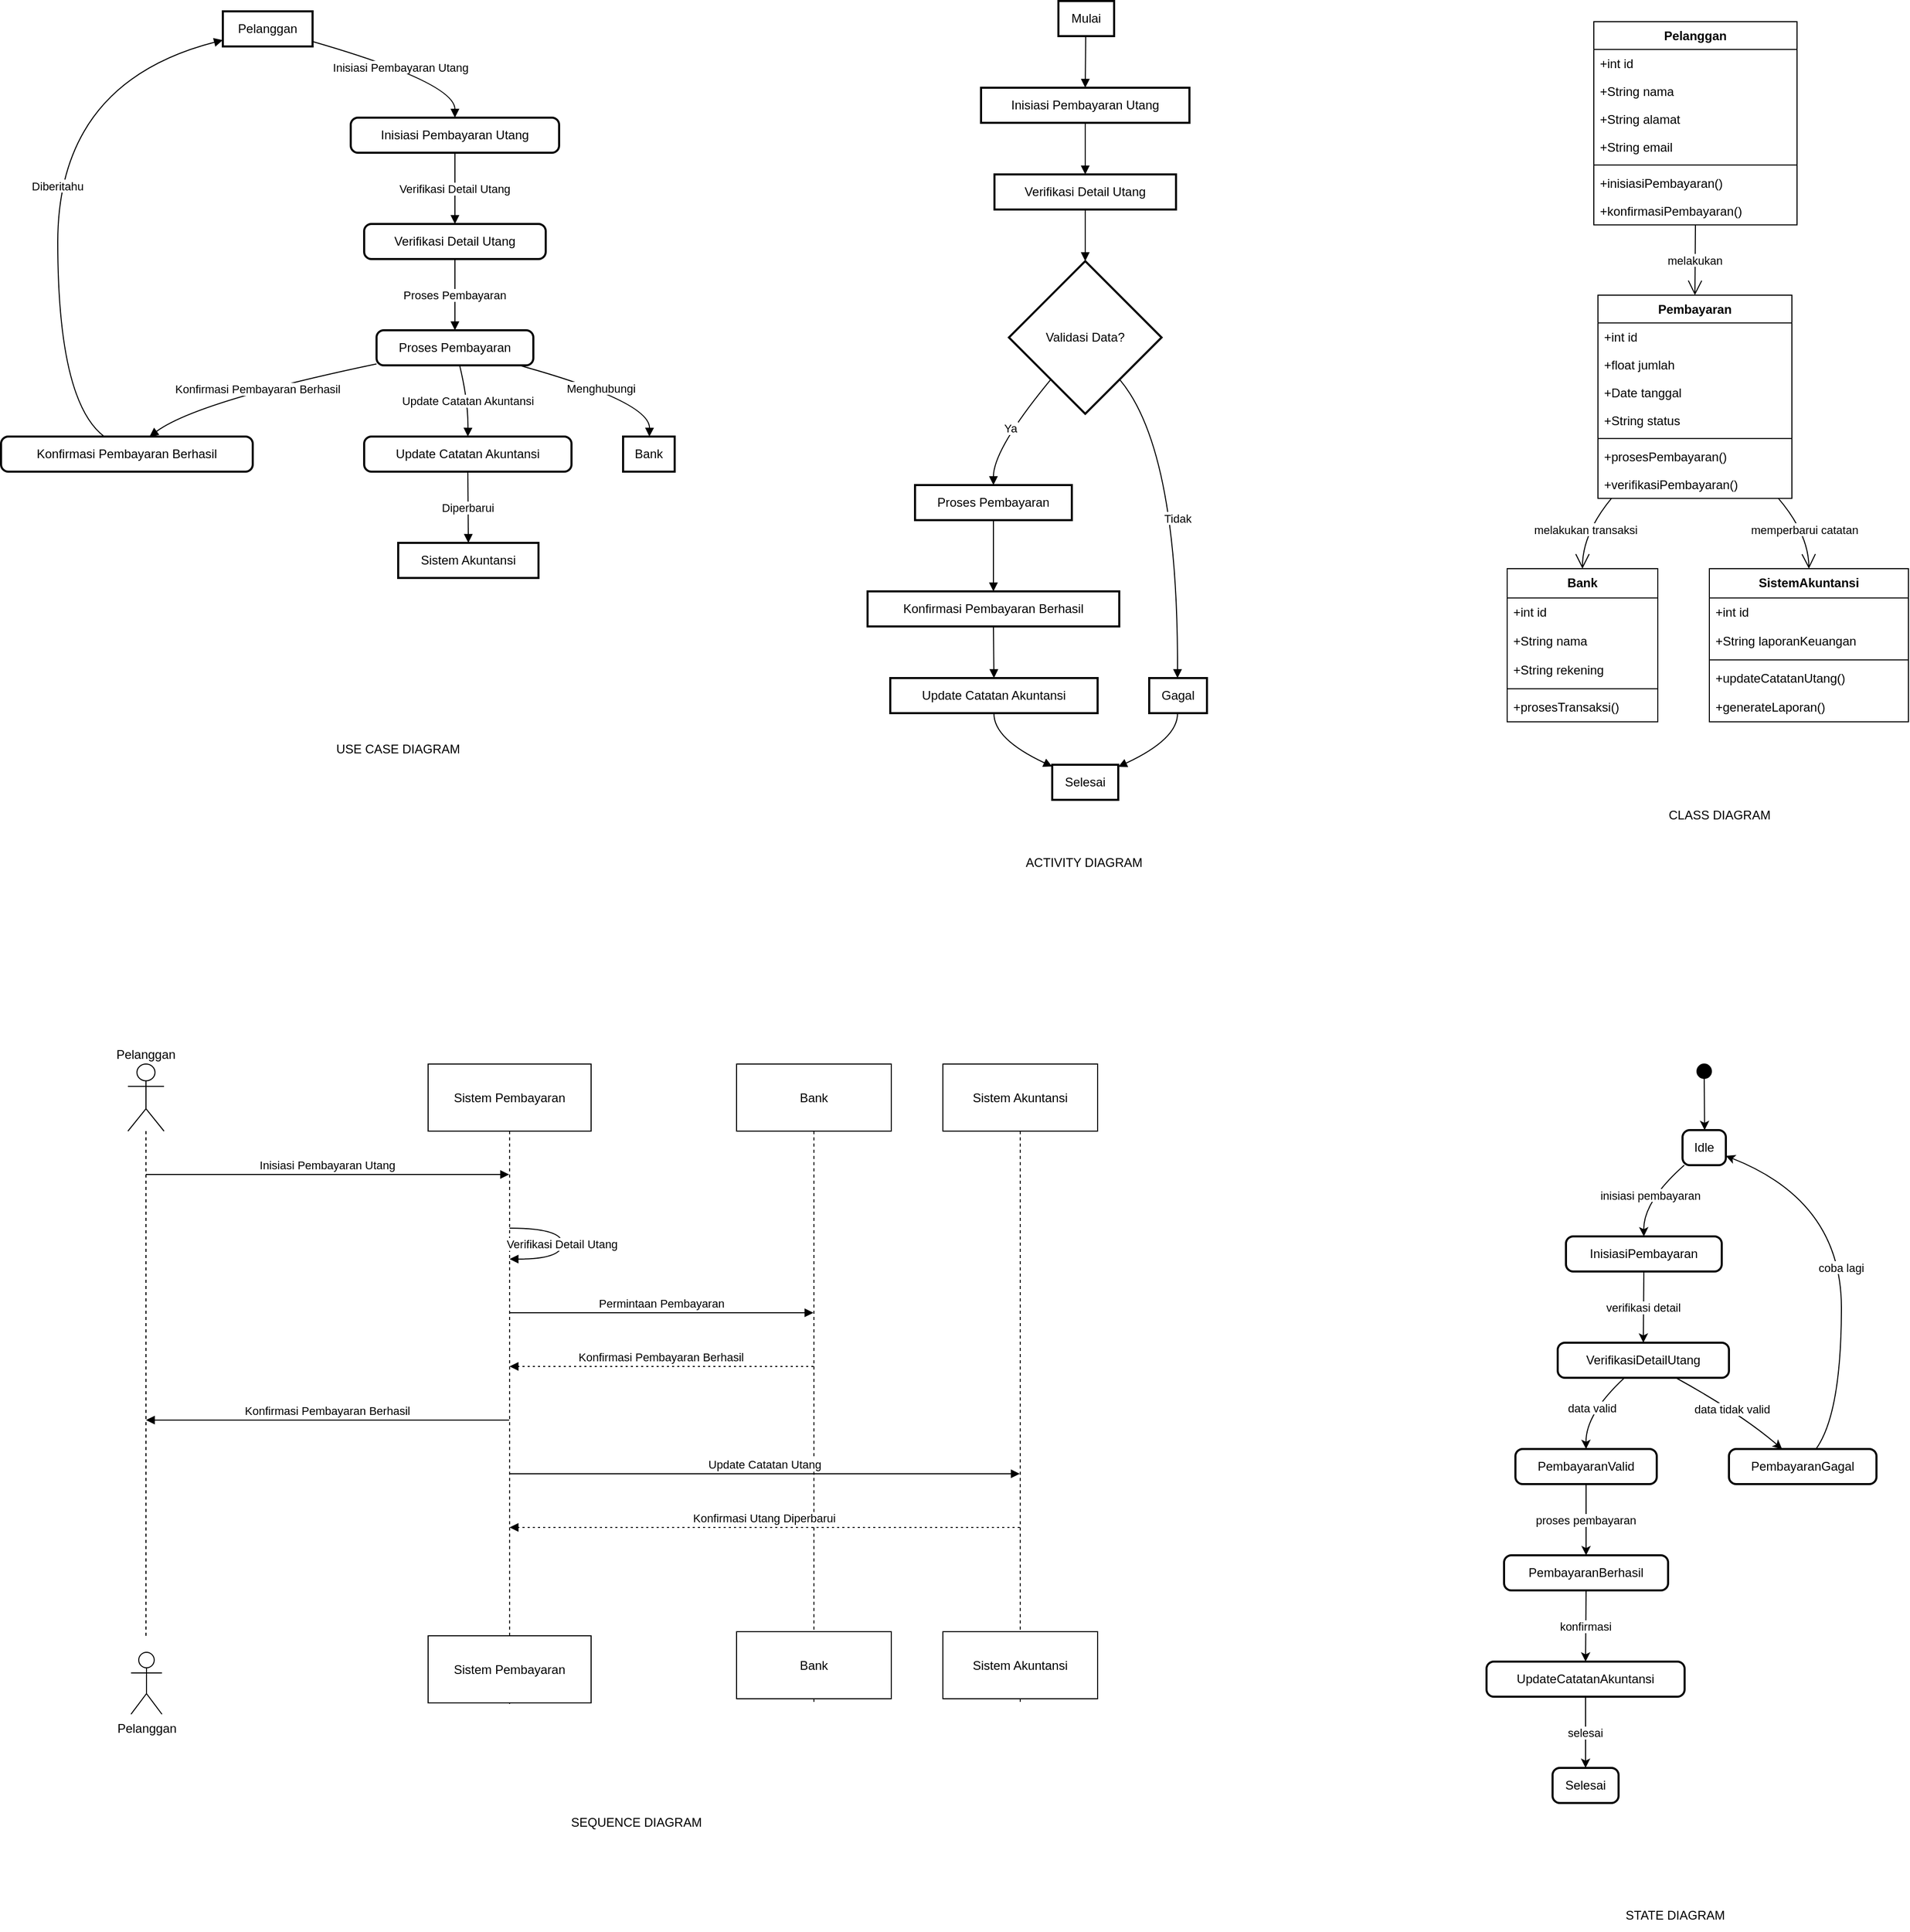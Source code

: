 <mxfile version="24.7.8" pages="2">
  <diagram id="CZPLT2HWKf0hZPgtsg7b" name="Use Case Diagram">
    <mxGraphModel dx="2790" dy="1287" grid="1" gridSize="10" guides="1" tooltips="1" connect="1" arrows="1" fold="1" page="1" pageScale="1" pageWidth="850" pageHeight="1100" math="0" shadow="0">
      <root>
        <mxCell id="0" />
        <mxCell id="1" parent="0" />
        <mxCell id="gdWsF5WpfaJxSPCwoSwz-1" value="Pelanggan" style="whiteSpace=wrap;strokeWidth=2;" vertex="1" parent="1">
          <mxGeometry x="235" y="20" width="87" height="34" as="geometry" />
        </mxCell>
        <mxCell id="gdWsF5WpfaJxSPCwoSwz-2" value="Inisiasi Pembayaran Utang" style="rounded=1;absoluteArcSize=1;arcSize=14;whiteSpace=wrap;strokeWidth=2;" vertex="1" parent="1">
          <mxGeometry x="359" y="123" width="202" height="34" as="geometry" />
        </mxCell>
        <mxCell id="gdWsF5WpfaJxSPCwoSwz-3" value="Verifikasi Detail Utang" style="rounded=1;absoluteArcSize=1;arcSize=14;whiteSpace=wrap;strokeWidth=2;" vertex="1" parent="1">
          <mxGeometry x="372" y="226" width="176" height="34" as="geometry" />
        </mxCell>
        <mxCell id="gdWsF5WpfaJxSPCwoSwz-4" value="Proses Pembayaran" style="rounded=1;absoluteArcSize=1;arcSize=14;whiteSpace=wrap;strokeWidth=2;" vertex="1" parent="1">
          <mxGeometry x="384" y="329" width="152" height="34" as="geometry" />
        </mxCell>
        <mxCell id="gdWsF5WpfaJxSPCwoSwz-5" value="Konfirmasi Pembayaran Berhasil" style="rounded=1;absoluteArcSize=1;arcSize=14;whiteSpace=wrap;strokeWidth=2;" vertex="1" parent="1">
          <mxGeometry x="20" y="432" width="244" height="34" as="geometry" />
        </mxCell>
        <mxCell id="gdWsF5WpfaJxSPCwoSwz-6" value="Update Catatan Akuntansi" style="rounded=1;absoluteArcSize=1;arcSize=14;whiteSpace=wrap;strokeWidth=2;" vertex="1" parent="1">
          <mxGeometry x="372" y="432" width="201" height="34" as="geometry" />
        </mxCell>
        <mxCell id="gdWsF5WpfaJxSPCwoSwz-7" value="Bank" style="whiteSpace=wrap;strokeWidth=2;" vertex="1" parent="1">
          <mxGeometry x="623" y="432" width="50" height="34" as="geometry" />
        </mxCell>
        <mxCell id="gdWsF5WpfaJxSPCwoSwz-8" value="Sistem Akuntansi" style="whiteSpace=wrap;strokeWidth=2;" vertex="1" parent="1">
          <mxGeometry x="405" y="535" width="136" height="34" as="geometry" />
        </mxCell>
        <mxCell id="gdWsF5WpfaJxSPCwoSwz-9" value="Inisiasi Pembayaran Utang" style="curved=1;startArrow=none;endArrow=block;exitX=1;exitY=0.86;entryX=0.5;entryY=0;rounded=0;" edge="1" parent="1" source="gdWsF5WpfaJxSPCwoSwz-1" target="gdWsF5WpfaJxSPCwoSwz-2">
          <mxGeometry relative="1" as="geometry">
            <Array as="points">
              <mxPoint x="460" y="89" />
            </Array>
          </mxGeometry>
        </mxCell>
        <mxCell id="gdWsF5WpfaJxSPCwoSwz-10" value="Verifikasi Detail Utang" style="curved=1;startArrow=none;endArrow=block;exitX=0.5;exitY=1;entryX=0.5;entryY=0;rounded=0;" edge="1" parent="1" source="gdWsF5WpfaJxSPCwoSwz-2" target="gdWsF5WpfaJxSPCwoSwz-3">
          <mxGeometry relative="1" as="geometry">
            <Array as="points" />
          </mxGeometry>
        </mxCell>
        <mxCell id="gdWsF5WpfaJxSPCwoSwz-11" value="Proses Pembayaran" style="curved=1;startArrow=none;endArrow=block;exitX=0.5;exitY=1;entryX=0.5;entryY=0;rounded=0;" edge="1" parent="1" source="gdWsF5WpfaJxSPCwoSwz-3" target="gdWsF5WpfaJxSPCwoSwz-4">
          <mxGeometry relative="1" as="geometry">
            <Array as="points" />
          </mxGeometry>
        </mxCell>
        <mxCell id="gdWsF5WpfaJxSPCwoSwz-12" value="Konfirmasi Pembayaran Berhasil" style="curved=1;startArrow=none;endArrow=block;exitX=0;exitY=0.96;entryX=0.59;entryY=0;rounded=0;" edge="1" parent="1" source="gdWsF5WpfaJxSPCwoSwz-4" target="gdWsF5WpfaJxSPCwoSwz-5">
          <mxGeometry relative="1" as="geometry">
            <Array as="points">
              <mxPoint x="210" y="398" />
            </Array>
          </mxGeometry>
        </mxCell>
        <mxCell id="gdWsF5WpfaJxSPCwoSwz-13" value="Update Catatan Akuntansi" style="curved=1;startArrow=none;endArrow=block;exitX=0.53;exitY=1;entryX=0.5;entryY=0;rounded=0;" edge="1" parent="1" source="gdWsF5WpfaJxSPCwoSwz-4" target="gdWsF5WpfaJxSPCwoSwz-6">
          <mxGeometry relative="1" as="geometry">
            <Array as="points">
              <mxPoint x="473" y="398" />
            </Array>
          </mxGeometry>
        </mxCell>
        <mxCell id="gdWsF5WpfaJxSPCwoSwz-14" value="Menghubungi" style="curved=1;startArrow=none;endArrow=block;exitX=0.91;exitY=1;entryX=0.51;entryY=0;rounded=0;" edge="1" parent="1" source="gdWsF5WpfaJxSPCwoSwz-4" target="gdWsF5WpfaJxSPCwoSwz-7">
          <mxGeometry relative="1" as="geometry">
            <Array as="points">
              <mxPoint x="649" y="398" />
            </Array>
          </mxGeometry>
        </mxCell>
        <mxCell id="gdWsF5WpfaJxSPCwoSwz-15" value="Diberitahu" style="curved=1;startArrow=none;endArrow=block;exitX=0.41;exitY=0;entryX=0;entryY=0.82;rounded=0;" edge="1" parent="1" source="gdWsF5WpfaJxSPCwoSwz-5" target="gdWsF5WpfaJxSPCwoSwz-1">
          <mxGeometry relative="1" as="geometry">
            <Array as="points">
              <mxPoint x="75" y="398" />
              <mxPoint x="75" y="89" />
            </Array>
          </mxGeometry>
        </mxCell>
        <mxCell id="gdWsF5WpfaJxSPCwoSwz-16" value="Diperbarui" style="curved=1;startArrow=none;endArrow=block;exitX=0.5;exitY=1;entryX=0.5;entryY=0;rounded=0;" edge="1" parent="1" source="gdWsF5WpfaJxSPCwoSwz-6" target="gdWsF5WpfaJxSPCwoSwz-8">
          <mxGeometry relative="1" as="geometry">
            <Array as="points" />
          </mxGeometry>
        </mxCell>
        <mxCell id="xxLfgqL-7jw-6b7ukiaj-1" value="Mulai" style="whiteSpace=wrap;strokeWidth=2;" vertex="1" parent="1">
          <mxGeometry x="1045" y="10" width="54" height="34" as="geometry" />
        </mxCell>
        <mxCell id="xxLfgqL-7jw-6b7ukiaj-2" value="Inisiasi Pembayaran Utang" style="whiteSpace=wrap;strokeWidth=2;" vertex="1" parent="1">
          <mxGeometry x="970" y="94" width="202" height="34" as="geometry" />
        </mxCell>
        <mxCell id="xxLfgqL-7jw-6b7ukiaj-3" value="Verifikasi Detail Utang" style="whiteSpace=wrap;strokeWidth=2;" vertex="1" parent="1">
          <mxGeometry x="983" y="178" width="176" height="34" as="geometry" />
        </mxCell>
        <mxCell id="xxLfgqL-7jw-6b7ukiaj-4" value="Validasi Data?" style="rhombus;strokeWidth=2;whiteSpace=wrap;" vertex="1" parent="1">
          <mxGeometry x="997" y="262" width="148" height="148" as="geometry" />
        </mxCell>
        <mxCell id="xxLfgqL-7jw-6b7ukiaj-5" value="Proses Pembayaran" style="whiteSpace=wrap;strokeWidth=2;" vertex="1" parent="1">
          <mxGeometry x="906" y="479" width="152" height="34" as="geometry" />
        </mxCell>
        <mxCell id="xxLfgqL-7jw-6b7ukiaj-6" value="Gagal" style="whiteSpace=wrap;strokeWidth=2;" vertex="1" parent="1">
          <mxGeometry x="1133" y="666" width="56" height="34" as="geometry" />
        </mxCell>
        <mxCell id="xxLfgqL-7jw-6b7ukiaj-7" value="Konfirmasi Pembayaran Berhasil" style="whiteSpace=wrap;strokeWidth=2;" vertex="1" parent="1">
          <mxGeometry x="860" y="582" width="244" height="34" as="geometry" />
        </mxCell>
        <mxCell id="xxLfgqL-7jw-6b7ukiaj-8" value="Update Catatan Akuntansi" style="whiteSpace=wrap;strokeWidth=2;" vertex="1" parent="1">
          <mxGeometry x="882" y="666" width="201" height="34" as="geometry" />
        </mxCell>
        <mxCell id="xxLfgqL-7jw-6b7ukiaj-9" value="Selesai" style="whiteSpace=wrap;strokeWidth=2;" vertex="1" parent="1">
          <mxGeometry x="1039" y="750" width="64" height="34" as="geometry" />
        </mxCell>
        <mxCell id="xxLfgqL-7jw-6b7ukiaj-10" value="" style="curved=1;startArrow=none;endArrow=block;exitX=0.49;exitY=1;entryX=0.5;entryY=0;rounded=0;" edge="1" parent="1" source="xxLfgqL-7jw-6b7ukiaj-1" target="xxLfgqL-7jw-6b7ukiaj-2">
          <mxGeometry relative="1" as="geometry">
            <Array as="points" />
          </mxGeometry>
        </mxCell>
        <mxCell id="xxLfgqL-7jw-6b7ukiaj-11" value="" style="curved=1;startArrow=none;endArrow=block;exitX=0.5;exitY=1;entryX=0.5;entryY=0;rounded=0;" edge="1" parent="1" source="xxLfgqL-7jw-6b7ukiaj-2" target="xxLfgqL-7jw-6b7ukiaj-3">
          <mxGeometry relative="1" as="geometry">
            <Array as="points" />
          </mxGeometry>
        </mxCell>
        <mxCell id="xxLfgqL-7jw-6b7ukiaj-12" value="" style="curved=1;startArrow=none;endArrow=block;exitX=0.5;exitY=1;entryX=0.5;entryY=0;rounded=0;" edge="1" parent="1" source="xxLfgqL-7jw-6b7ukiaj-3" target="xxLfgqL-7jw-6b7ukiaj-4">
          <mxGeometry relative="1" as="geometry">
            <Array as="points" />
          </mxGeometry>
        </mxCell>
        <mxCell id="xxLfgqL-7jw-6b7ukiaj-13" value="Ya" style="curved=1;startArrow=none;endArrow=block;exitX=0.09;exitY=1;entryX=0.5;entryY=0;rounded=0;" edge="1" parent="1" source="xxLfgqL-7jw-6b7ukiaj-4" target="xxLfgqL-7jw-6b7ukiaj-5">
          <mxGeometry relative="1" as="geometry">
            <Array as="points">
              <mxPoint x="982" y="444" />
            </Array>
          </mxGeometry>
        </mxCell>
        <mxCell id="xxLfgqL-7jw-6b7ukiaj-14" value="Tidak" style="curved=1;startArrow=none;endArrow=block;exitX=0.91;exitY=1;entryX=0.49;entryY=0;rounded=0;" edge="1" parent="1" source="xxLfgqL-7jw-6b7ukiaj-4" target="xxLfgqL-7jw-6b7ukiaj-6">
          <mxGeometry relative="1" as="geometry">
            <Array as="points">
              <mxPoint x="1161" y="444" />
            </Array>
          </mxGeometry>
        </mxCell>
        <mxCell id="xxLfgqL-7jw-6b7ukiaj-15" value="" style="curved=1;startArrow=none;endArrow=block;exitX=0.5;exitY=1;entryX=0.5;entryY=0;rounded=0;" edge="1" parent="1" source="xxLfgqL-7jw-6b7ukiaj-5" target="xxLfgqL-7jw-6b7ukiaj-7">
          <mxGeometry relative="1" as="geometry">
            <Array as="points" />
          </mxGeometry>
        </mxCell>
        <mxCell id="xxLfgqL-7jw-6b7ukiaj-16" value="" style="curved=1;startArrow=none;endArrow=block;exitX=0.5;exitY=1;entryX=0.5;entryY=0;rounded=0;" edge="1" parent="1" source="xxLfgqL-7jw-6b7ukiaj-7" target="xxLfgqL-7jw-6b7ukiaj-8">
          <mxGeometry relative="1" as="geometry">
            <Array as="points" />
          </mxGeometry>
        </mxCell>
        <mxCell id="xxLfgqL-7jw-6b7ukiaj-17" value="" style="curved=1;startArrow=none;endArrow=block;exitX=0.5;exitY=1;entryX=0;entryY=0.05;rounded=0;" edge="1" parent="1" source="xxLfgqL-7jw-6b7ukiaj-8" target="xxLfgqL-7jw-6b7ukiaj-9">
          <mxGeometry relative="1" as="geometry">
            <Array as="points">
              <mxPoint x="982" y="725" />
            </Array>
          </mxGeometry>
        </mxCell>
        <mxCell id="xxLfgqL-7jw-6b7ukiaj-18" value="" style="curved=1;startArrow=none;endArrow=block;exitX=0.49;exitY=1;entryX=1.01;entryY=0.05;rounded=0;" edge="1" parent="1" source="xxLfgqL-7jw-6b7ukiaj-6" target="xxLfgqL-7jw-6b7ukiaj-9">
          <mxGeometry relative="1" as="geometry">
            <Array as="points">
              <mxPoint x="1161" y="725" />
            </Array>
          </mxGeometry>
        </mxCell>
        <mxCell id="eohwxO8DQ9ZuVtTtyfGW-1" value="Pelanggan" style="swimlane;fontStyle=1;align=center;verticalAlign=top;childLayout=stackLayout;horizontal=1;startSize=26.857;horizontalStack=0;resizeParent=1;resizeParentMax=0;resizeLast=0;collapsible=0;marginBottom=0;" vertex="1" parent="1">
          <mxGeometry x="1564" y="30" width="197" height="196.857" as="geometry" />
        </mxCell>
        <mxCell id="eohwxO8DQ9ZuVtTtyfGW-2" value="+int id" style="text;strokeColor=none;fillColor=none;align=left;verticalAlign=top;spacingLeft=4;spacingRight=4;overflow=hidden;rotatable=0;points=[[0,0.5],[1,0.5]];portConstraint=eastwest;" vertex="1" parent="eohwxO8DQ9ZuVtTtyfGW-1">
          <mxGeometry y="26.857" width="197" height="27" as="geometry" />
        </mxCell>
        <mxCell id="eohwxO8DQ9ZuVtTtyfGW-3" value="+String nama" style="text;strokeColor=none;fillColor=none;align=left;verticalAlign=top;spacingLeft=4;spacingRight=4;overflow=hidden;rotatable=0;points=[[0,0.5],[1,0.5]];portConstraint=eastwest;" vertex="1" parent="eohwxO8DQ9ZuVtTtyfGW-1">
          <mxGeometry y="53.857" width="197" height="27" as="geometry" />
        </mxCell>
        <mxCell id="eohwxO8DQ9ZuVtTtyfGW-4" value="+String alamat" style="text;strokeColor=none;fillColor=none;align=left;verticalAlign=top;spacingLeft=4;spacingRight=4;overflow=hidden;rotatable=0;points=[[0,0.5],[1,0.5]];portConstraint=eastwest;" vertex="1" parent="eohwxO8DQ9ZuVtTtyfGW-1">
          <mxGeometry y="80.857" width="197" height="27" as="geometry" />
        </mxCell>
        <mxCell id="eohwxO8DQ9ZuVtTtyfGW-5" value="+String email" style="text;strokeColor=none;fillColor=none;align=left;verticalAlign=top;spacingLeft=4;spacingRight=4;overflow=hidden;rotatable=0;points=[[0,0.5],[1,0.5]];portConstraint=eastwest;" vertex="1" parent="eohwxO8DQ9ZuVtTtyfGW-1">
          <mxGeometry y="107.857" width="197" height="27" as="geometry" />
        </mxCell>
        <mxCell id="eohwxO8DQ9ZuVtTtyfGW-6" style="line;strokeWidth=1;fillColor=none;align=left;verticalAlign=middle;spacingTop=-1;spacingLeft=3;spacingRight=3;rotatable=0;labelPosition=right;points=[];portConstraint=eastwest;strokeColor=inherit;" vertex="1" parent="eohwxO8DQ9ZuVtTtyfGW-1">
          <mxGeometry y="134.857" width="197" height="8" as="geometry" />
        </mxCell>
        <mxCell id="eohwxO8DQ9ZuVtTtyfGW-7" value="+inisiasiPembayaran()" style="text;strokeColor=none;fillColor=none;align=left;verticalAlign=top;spacingLeft=4;spacingRight=4;overflow=hidden;rotatable=0;points=[[0,0.5],[1,0.5]];portConstraint=eastwest;" vertex="1" parent="eohwxO8DQ9ZuVtTtyfGW-1">
          <mxGeometry y="142.857" width="197" height="27" as="geometry" />
        </mxCell>
        <mxCell id="eohwxO8DQ9ZuVtTtyfGW-8" value="+konfirmasiPembayaran()" style="text;strokeColor=none;fillColor=none;align=left;verticalAlign=top;spacingLeft=4;spacingRight=4;overflow=hidden;rotatable=0;points=[[0,0.5],[1,0.5]];portConstraint=eastwest;" vertex="1" parent="eohwxO8DQ9ZuVtTtyfGW-1">
          <mxGeometry y="169.857" width="197" height="27" as="geometry" />
        </mxCell>
        <mxCell id="eohwxO8DQ9ZuVtTtyfGW-9" value="Pembayaran" style="swimlane;fontStyle=1;align=center;verticalAlign=top;childLayout=stackLayout;horizontal=1;startSize=26.857;horizontalStack=0;resizeParent=1;resizeParentMax=0;resizeLast=0;collapsible=0;marginBottom=0;" vertex="1" parent="1">
          <mxGeometry x="1568" y="295" width="188" height="196.857" as="geometry" />
        </mxCell>
        <mxCell id="eohwxO8DQ9ZuVtTtyfGW-10" value="+int id" style="text;strokeColor=none;fillColor=none;align=left;verticalAlign=top;spacingLeft=4;spacingRight=4;overflow=hidden;rotatable=0;points=[[0,0.5],[1,0.5]];portConstraint=eastwest;" vertex="1" parent="eohwxO8DQ9ZuVtTtyfGW-9">
          <mxGeometry y="26.857" width="188" height="27" as="geometry" />
        </mxCell>
        <mxCell id="eohwxO8DQ9ZuVtTtyfGW-11" value="+float jumlah" style="text;strokeColor=none;fillColor=none;align=left;verticalAlign=top;spacingLeft=4;spacingRight=4;overflow=hidden;rotatable=0;points=[[0,0.5],[1,0.5]];portConstraint=eastwest;" vertex="1" parent="eohwxO8DQ9ZuVtTtyfGW-9">
          <mxGeometry y="53.857" width="188" height="27" as="geometry" />
        </mxCell>
        <mxCell id="eohwxO8DQ9ZuVtTtyfGW-12" value="+Date tanggal" style="text;strokeColor=none;fillColor=none;align=left;verticalAlign=top;spacingLeft=4;spacingRight=4;overflow=hidden;rotatable=0;points=[[0,0.5],[1,0.5]];portConstraint=eastwest;" vertex="1" parent="eohwxO8DQ9ZuVtTtyfGW-9">
          <mxGeometry y="80.857" width="188" height="27" as="geometry" />
        </mxCell>
        <mxCell id="eohwxO8DQ9ZuVtTtyfGW-13" value="+String status" style="text;strokeColor=none;fillColor=none;align=left;verticalAlign=top;spacingLeft=4;spacingRight=4;overflow=hidden;rotatable=0;points=[[0,0.5],[1,0.5]];portConstraint=eastwest;" vertex="1" parent="eohwxO8DQ9ZuVtTtyfGW-9">
          <mxGeometry y="107.857" width="188" height="27" as="geometry" />
        </mxCell>
        <mxCell id="eohwxO8DQ9ZuVtTtyfGW-14" style="line;strokeWidth=1;fillColor=none;align=left;verticalAlign=middle;spacingTop=-1;spacingLeft=3;spacingRight=3;rotatable=0;labelPosition=right;points=[];portConstraint=eastwest;strokeColor=inherit;" vertex="1" parent="eohwxO8DQ9ZuVtTtyfGW-9">
          <mxGeometry y="134.857" width="188" height="8" as="geometry" />
        </mxCell>
        <mxCell id="eohwxO8DQ9ZuVtTtyfGW-15" value="+prosesPembayaran()" style="text;strokeColor=none;fillColor=none;align=left;verticalAlign=top;spacingLeft=4;spacingRight=4;overflow=hidden;rotatable=0;points=[[0,0.5],[1,0.5]];portConstraint=eastwest;" vertex="1" parent="eohwxO8DQ9ZuVtTtyfGW-9">
          <mxGeometry y="142.857" width="188" height="27" as="geometry" />
        </mxCell>
        <mxCell id="eohwxO8DQ9ZuVtTtyfGW-16" value="+verifikasiPembayaran()" style="text;strokeColor=none;fillColor=none;align=left;verticalAlign=top;spacingLeft=4;spacingRight=4;overflow=hidden;rotatable=0;points=[[0,0.5],[1,0.5]];portConstraint=eastwest;" vertex="1" parent="eohwxO8DQ9ZuVtTtyfGW-9">
          <mxGeometry y="169.857" width="188" height="27" as="geometry" />
        </mxCell>
        <mxCell id="eohwxO8DQ9ZuVtTtyfGW-17" value="Bank" style="swimlane;fontStyle=1;align=center;verticalAlign=top;childLayout=stackLayout;horizontal=1;startSize=28.4;horizontalStack=0;resizeParent=1;resizeParentMax=0;resizeLast=0;collapsible=0;marginBottom=0;" vertex="1" parent="1">
          <mxGeometry x="1480" y="560" width="146" height="148.4" as="geometry" />
        </mxCell>
        <mxCell id="eohwxO8DQ9ZuVtTtyfGW-18" value="+int id" style="text;strokeColor=none;fillColor=none;align=left;verticalAlign=top;spacingLeft=4;spacingRight=4;overflow=hidden;rotatable=0;points=[[0,0.5],[1,0.5]];portConstraint=eastwest;" vertex="1" parent="eohwxO8DQ9ZuVtTtyfGW-17">
          <mxGeometry y="28.4" width="146" height="28" as="geometry" />
        </mxCell>
        <mxCell id="eohwxO8DQ9ZuVtTtyfGW-19" value="+String nama" style="text;strokeColor=none;fillColor=none;align=left;verticalAlign=top;spacingLeft=4;spacingRight=4;overflow=hidden;rotatable=0;points=[[0,0.5],[1,0.5]];portConstraint=eastwest;" vertex="1" parent="eohwxO8DQ9ZuVtTtyfGW-17">
          <mxGeometry y="56.4" width="146" height="28" as="geometry" />
        </mxCell>
        <mxCell id="eohwxO8DQ9ZuVtTtyfGW-20" value="+String rekening" style="text;strokeColor=none;fillColor=none;align=left;verticalAlign=top;spacingLeft=4;spacingRight=4;overflow=hidden;rotatable=0;points=[[0,0.5],[1,0.5]];portConstraint=eastwest;" vertex="1" parent="eohwxO8DQ9ZuVtTtyfGW-17">
          <mxGeometry y="84.4" width="146" height="28" as="geometry" />
        </mxCell>
        <mxCell id="eohwxO8DQ9ZuVtTtyfGW-21" style="line;strokeWidth=1;fillColor=none;align=left;verticalAlign=middle;spacingTop=-1;spacingLeft=3;spacingRight=3;rotatable=0;labelPosition=right;points=[];portConstraint=eastwest;strokeColor=inherit;" vertex="1" parent="eohwxO8DQ9ZuVtTtyfGW-17">
          <mxGeometry y="112.4" width="146" height="8" as="geometry" />
        </mxCell>
        <mxCell id="eohwxO8DQ9ZuVtTtyfGW-22" value="+prosesTransaksi()" style="text;strokeColor=none;fillColor=none;align=left;verticalAlign=top;spacingLeft=4;spacingRight=4;overflow=hidden;rotatable=0;points=[[0,0.5],[1,0.5]];portConstraint=eastwest;" vertex="1" parent="eohwxO8DQ9ZuVtTtyfGW-17">
          <mxGeometry y="120.4" width="146" height="28" as="geometry" />
        </mxCell>
        <mxCell id="eohwxO8DQ9ZuVtTtyfGW-23" value="SistemAkuntansi" style="swimlane;fontStyle=1;align=center;verticalAlign=top;childLayout=stackLayout;horizontal=1;startSize=28.4;horizontalStack=0;resizeParent=1;resizeParentMax=0;resizeLast=0;collapsible=0;marginBottom=0;" vertex="1" parent="1">
          <mxGeometry x="1676" y="560" width="193" height="148.4" as="geometry" />
        </mxCell>
        <mxCell id="eohwxO8DQ9ZuVtTtyfGW-24" value="+int id" style="text;strokeColor=none;fillColor=none;align=left;verticalAlign=top;spacingLeft=4;spacingRight=4;overflow=hidden;rotatable=0;points=[[0,0.5],[1,0.5]];portConstraint=eastwest;" vertex="1" parent="eohwxO8DQ9ZuVtTtyfGW-23">
          <mxGeometry y="28.4" width="193" height="28" as="geometry" />
        </mxCell>
        <mxCell id="eohwxO8DQ9ZuVtTtyfGW-25" value="+String laporanKeuangan" style="text;strokeColor=none;fillColor=none;align=left;verticalAlign=top;spacingLeft=4;spacingRight=4;overflow=hidden;rotatable=0;points=[[0,0.5],[1,0.5]];portConstraint=eastwest;" vertex="1" parent="eohwxO8DQ9ZuVtTtyfGW-23">
          <mxGeometry y="56.4" width="193" height="28" as="geometry" />
        </mxCell>
        <mxCell id="eohwxO8DQ9ZuVtTtyfGW-26" style="line;strokeWidth=1;fillColor=none;align=left;verticalAlign=middle;spacingTop=-1;spacingLeft=3;spacingRight=3;rotatable=0;labelPosition=right;points=[];portConstraint=eastwest;strokeColor=inherit;" vertex="1" parent="eohwxO8DQ9ZuVtTtyfGW-23">
          <mxGeometry y="84.4" width="193" height="8" as="geometry" />
        </mxCell>
        <mxCell id="eohwxO8DQ9ZuVtTtyfGW-27" value="+updateCatatanUtang()" style="text;strokeColor=none;fillColor=none;align=left;verticalAlign=top;spacingLeft=4;spacingRight=4;overflow=hidden;rotatable=0;points=[[0,0.5],[1,0.5]];portConstraint=eastwest;" vertex="1" parent="eohwxO8DQ9ZuVtTtyfGW-23">
          <mxGeometry y="92.4" width="193" height="28" as="geometry" />
        </mxCell>
        <mxCell id="eohwxO8DQ9ZuVtTtyfGW-28" value="+generateLaporan()" style="text;strokeColor=none;fillColor=none;align=left;verticalAlign=top;spacingLeft=4;spacingRight=4;overflow=hidden;rotatable=0;points=[[0,0.5],[1,0.5]];portConstraint=eastwest;" vertex="1" parent="eohwxO8DQ9ZuVtTtyfGW-23">
          <mxGeometry y="120.4" width="193" height="28" as="geometry" />
        </mxCell>
        <mxCell id="eohwxO8DQ9ZuVtTtyfGW-29" value="melakukan" style="curved=1;startArrow=none;endArrow=open;endSize=12;exitX=0.5;exitY=1;entryX=0.5;entryY=0;rounded=0;" edge="1" parent="1" source="eohwxO8DQ9ZuVtTtyfGW-1" target="eohwxO8DQ9ZuVtTtyfGW-9">
          <mxGeometry relative="1" as="geometry">
            <Array as="points" />
          </mxGeometry>
        </mxCell>
        <mxCell id="eohwxO8DQ9ZuVtTtyfGW-30" value="melakukan transaksi" style="curved=1;startArrow=none;endArrow=open;endSize=12;exitX=0.07;exitY=1;entryX=0.5;entryY=0;rounded=0;" edge="1" parent="1" source="eohwxO8DQ9ZuVtTtyfGW-9" target="eohwxO8DQ9ZuVtTtyfGW-17">
          <mxGeometry relative="1" as="geometry">
            <Array as="points">
              <mxPoint x="1553" y="526" />
            </Array>
          </mxGeometry>
        </mxCell>
        <mxCell id="eohwxO8DQ9ZuVtTtyfGW-31" value="memperbarui catatan" style="curved=1;startArrow=none;endArrow=open;endSize=12;exitX=0.93;exitY=1;entryX=0.5;entryY=0;rounded=0;" edge="1" parent="1" source="eohwxO8DQ9ZuVtTtyfGW-9" target="eohwxO8DQ9ZuVtTtyfGW-23">
          <mxGeometry relative="1" as="geometry">
            <Array as="points">
              <mxPoint x="1772" y="526" />
            </Array>
          </mxGeometry>
        </mxCell>
        <mxCell id="HSXSyo_67aur-bhacaTq-16" value="Pelanggan" style="shape=umlLifeline;perimeter=lifelinePerimeter;whiteSpace=wrap;container=1;dropTarget=0;collapsible=0;recursiveResize=0;outlineConnect=0;portConstraint=eastwest;newEdgeStyle={&quot;edgeStyle&quot;:&quot;elbowEdgeStyle&quot;,&quot;elbow&quot;:&quot;vertical&quot;,&quot;curved&quot;:0,&quot;rounded&quot;:0};participant=umlActor;verticalAlign=bottom;labelPosition=center;verticalLabelPosition=top;align=center;size=65;" vertex="1" parent="1">
          <mxGeometry x="143" y="1040" width="35" height="554" as="geometry" />
        </mxCell>
        <mxCell id="HSXSyo_67aur-bhacaTq-17" value="Sistem Pembayaran" style="shape=umlLifeline;perimeter=lifelinePerimeter;whiteSpace=wrap;container=1;dropTarget=0;collapsible=0;recursiveResize=0;outlineConnect=0;portConstraint=eastwest;newEdgeStyle={&quot;edgeStyle&quot;:&quot;elbowEdgeStyle&quot;,&quot;elbow&quot;:&quot;vertical&quot;,&quot;curved&quot;:0,&quot;rounded&quot;:0};size=65;" vertex="1" parent="1">
          <mxGeometry x="434" y="1040" width="158" height="554" as="geometry" />
        </mxCell>
        <mxCell id="HSXSyo_67aur-bhacaTq-18" value="Bank" style="shape=umlLifeline;perimeter=lifelinePerimeter;whiteSpace=wrap;container=1;dropTarget=0;collapsible=0;recursiveResize=0;outlineConnect=0;portConstraint=eastwest;newEdgeStyle={&quot;edgeStyle&quot;:&quot;elbowEdgeStyle&quot;,&quot;elbow&quot;:&quot;vertical&quot;,&quot;curved&quot;:0,&quot;rounded&quot;:0};size=65;" vertex="1" parent="1">
          <mxGeometry x="733" y="1040" width="150" height="554" as="geometry" />
        </mxCell>
        <mxCell id="HSXSyo_67aur-bhacaTq-19" value="Sistem Akuntansi" style="shape=umlLifeline;perimeter=lifelinePerimeter;whiteSpace=wrap;container=1;dropTarget=0;collapsible=0;recursiveResize=0;outlineConnect=0;portConstraint=eastwest;newEdgeStyle={&quot;edgeStyle&quot;:&quot;elbowEdgeStyle&quot;,&quot;elbow&quot;:&quot;vertical&quot;,&quot;curved&quot;:0,&quot;rounded&quot;:0};size=65;" vertex="1" parent="1">
          <mxGeometry x="933" y="1040" width="150" height="554" as="geometry" />
        </mxCell>
        <mxCell id="HSXSyo_67aur-bhacaTq-20" value="Inisiasi Pembayaran Utang" style="verticalAlign=bottom;edgeStyle=elbowEdgeStyle;elbow=vertical;curved=0;rounded=0;endArrow=block;" edge="1" parent="1" source="HSXSyo_67aur-bhacaTq-16" target="HSXSyo_67aur-bhacaTq-17">
          <mxGeometry relative="1" as="geometry">
            <Array as="points">
              <mxPoint x="374" y="1147" />
            </Array>
          </mxGeometry>
        </mxCell>
        <mxCell id="HSXSyo_67aur-bhacaTq-21" value="Verifikasi Detail Utang" style="curved=1;endArrow=block;rounded=0;" edge="1" parent="1" source="HSXSyo_67aur-bhacaTq-17" target="HSXSyo_67aur-bhacaTq-17">
          <mxGeometry relative="1" as="geometry">
            <Array as="points">
              <mxPoint x="564" y="1199" />
              <mxPoint x="564" y="1229" />
            </Array>
          </mxGeometry>
        </mxCell>
        <mxCell id="HSXSyo_67aur-bhacaTq-22" value="Permintaan Pembayaran" style="verticalAlign=bottom;edgeStyle=elbowEdgeStyle;elbow=vertical;curved=0;rounded=0;endArrow=block;" edge="1" parent="1" source="HSXSyo_67aur-bhacaTq-17" target="HSXSyo_67aur-bhacaTq-18">
          <mxGeometry relative="1" as="geometry">
            <Array as="points">
              <mxPoint x="669" y="1281" />
            </Array>
          </mxGeometry>
        </mxCell>
        <mxCell id="HSXSyo_67aur-bhacaTq-23" value="Konfirmasi Pembayaran Berhasil" style="verticalAlign=bottom;edgeStyle=elbowEdgeStyle;elbow=vertical;curved=0;rounded=0;dashed=1;dashPattern=2 3;endArrow=block;" edge="1" parent="1" source="HSXSyo_67aur-bhacaTq-18" target="HSXSyo_67aur-bhacaTq-17">
          <mxGeometry relative="1" as="geometry">
            <Array as="points">
              <mxPoint x="672" y="1333" />
            </Array>
          </mxGeometry>
        </mxCell>
        <mxCell id="HSXSyo_67aur-bhacaTq-24" value="Konfirmasi Pembayaran Berhasil" style="verticalAlign=bottom;edgeStyle=elbowEdgeStyle;elbow=vertical;curved=0;rounded=0;endArrow=block;" edge="1" parent="1" source="HSXSyo_67aur-bhacaTq-17" target="HSXSyo_67aur-bhacaTq-16">
          <mxGeometry relative="1" as="geometry">
            <Array as="points">
              <mxPoint x="377" y="1385" />
            </Array>
          </mxGeometry>
        </mxCell>
        <mxCell id="HSXSyo_67aur-bhacaTq-25" value="Update Catatan Utang" style="verticalAlign=bottom;edgeStyle=elbowEdgeStyle;elbow=vertical;curved=0;rounded=0;endArrow=block;" edge="1" parent="1" source="HSXSyo_67aur-bhacaTq-17" target="HSXSyo_67aur-bhacaTq-19">
          <mxGeometry relative="1" as="geometry">
            <Array as="points">
              <mxPoint x="769" y="1437" />
            </Array>
          </mxGeometry>
        </mxCell>
        <mxCell id="HSXSyo_67aur-bhacaTq-26" value="Konfirmasi Utang Diperbarui" style="verticalAlign=bottom;edgeStyle=elbowEdgeStyle;elbow=vertical;curved=0;rounded=0;dashed=1;dashPattern=2 3;endArrow=block;" edge="1" parent="1" source="HSXSyo_67aur-bhacaTq-19" target="HSXSyo_67aur-bhacaTq-17">
          <mxGeometry relative="1" as="geometry">
            <Array as="points">
              <mxPoint x="772" y="1489" />
            </Array>
          </mxGeometry>
        </mxCell>
        <mxCell id="HSXSyo_67aur-bhacaTq-27" value="Pelanggan" style="shape=umlActor;verticalLabelPosition=bottom;verticalAlign=top;html=1;outlineConnect=0;" vertex="1" parent="1">
          <mxGeometry x="146" y="1610" width="30" height="60" as="geometry" />
        </mxCell>
        <mxCell id="HSXSyo_67aur-bhacaTq-28" value="Sistem Pembayaran" style="shape=umlLifeline;perimeter=lifelinePerimeter;whiteSpace=wrap;container=1;dropTarget=0;collapsible=0;recursiveResize=0;outlineConnect=0;portConstraint=eastwest;newEdgeStyle={&quot;edgeStyle&quot;:&quot;elbowEdgeStyle&quot;,&quot;elbow&quot;:&quot;vertical&quot;,&quot;curved&quot;:0,&quot;rounded&quot;:0};size=65;" vertex="1" parent="1">
          <mxGeometry x="434" y="1594" width="158" height="66" as="geometry" />
        </mxCell>
        <mxCell id="HSXSyo_67aur-bhacaTq-29" value="Bank" style="shape=umlLifeline;perimeter=lifelinePerimeter;whiteSpace=wrap;container=1;dropTarget=0;collapsible=0;recursiveResize=0;outlineConnect=0;portConstraint=eastwest;newEdgeStyle={&quot;edgeStyle&quot;:&quot;elbowEdgeStyle&quot;,&quot;elbow&quot;:&quot;vertical&quot;,&quot;curved&quot;:0,&quot;rounded&quot;:0};size=65;" vertex="1" parent="1">
          <mxGeometry x="733" y="1590" width="150" height="70" as="geometry" />
        </mxCell>
        <mxCell id="HSXSyo_67aur-bhacaTq-30" value="Sistem Akuntansi" style="shape=umlLifeline;perimeter=lifelinePerimeter;whiteSpace=wrap;container=1;dropTarget=0;collapsible=0;recursiveResize=0;outlineConnect=0;portConstraint=eastwest;newEdgeStyle={&quot;edgeStyle&quot;:&quot;elbowEdgeStyle&quot;,&quot;elbow&quot;:&quot;vertical&quot;,&quot;curved&quot;:0,&quot;rounded&quot;:0};size=65;" vertex="1" parent="1">
          <mxGeometry x="933" y="1590" width="150" height="70" as="geometry" />
        </mxCell>
        <mxCell id="JHPYTM-LSOSxaT6AzqQv-1" value="" style="ellipse;fillColor=strokeColor;" vertex="1" parent="1">
          <mxGeometry x="1664" y="1040" width="14" height="14" as="geometry" />
        </mxCell>
        <mxCell id="JHPYTM-LSOSxaT6AzqQv-2" value="Idle" style="rounded=1;absoluteArcSize=1;arcSize=14;whiteSpace=wrap;strokeWidth=2;" vertex="1" parent="1">
          <mxGeometry x="1650" y="1104" width="42" height="34" as="geometry" />
        </mxCell>
        <mxCell id="JHPYTM-LSOSxaT6AzqQv-3" value="InisiasiPembayaran" style="rounded=1;absoluteArcSize=1;arcSize=14;whiteSpace=wrap;strokeWidth=2;" vertex="1" parent="1">
          <mxGeometry x="1537" y="1207" width="151" height="34" as="geometry" />
        </mxCell>
        <mxCell id="JHPYTM-LSOSxaT6AzqQv-4" value="VerifikasiDetailUtang" style="rounded=1;absoluteArcSize=1;arcSize=14;whiteSpace=wrap;strokeWidth=2;" vertex="1" parent="1">
          <mxGeometry x="1529" y="1310" width="166" height="34" as="geometry" />
        </mxCell>
        <mxCell id="JHPYTM-LSOSxaT6AzqQv-5" value="PembayaranValid" style="rounded=1;absoluteArcSize=1;arcSize=14;whiteSpace=wrap;strokeWidth=2;" vertex="1" parent="1">
          <mxGeometry x="1488" y="1413" width="137" height="34" as="geometry" />
        </mxCell>
        <mxCell id="JHPYTM-LSOSxaT6AzqQv-6" value="PembayaranGagal" style="rounded=1;absoluteArcSize=1;arcSize=14;whiteSpace=wrap;strokeWidth=2;" vertex="1" parent="1">
          <mxGeometry x="1695" y="1413" width="143" height="34" as="geometry" />
        </mxCell>
        <mxCell id="JHPYTM-LSOSxaT6AzqQv-7" value="PembayaranBerhasil" style="rounded=1;absoluteArcSize=1;arcSize=14;whiteSpace=wrap;strokeWidth=2;" vertex="1" parent="1">
          <mxGeometry x="1477" y="1516" width="159" height="34" as="geometry" />
        </mxCell>
        <mxCell id="JHPYTM-LSOSxaT6AzqQv-8" value="UpdateCatatanAkuntansi" style="rounded=1;absoluteArcSize=1;arcSize=14;whiteSpace=wrap;strokeWidth=2;" vertex="1" parent="1">
          <mxGeometry x="1460" y="1619" width="192" height="34" as="geometry" />
        </mxCell>
        <mxCell id="JHPYTM-LSOSxaT6AzqQv-9" value="Selesai" style="rounded=1;absoluteArcSize=1;arcSize=14;whiteSpace=wrap;strokeWidth=2;" vertex="1" parent="1">
          <mxGeometry x="1524" y="1722" width="64" height="34" as="geometry" />
        </mxCell>
        <mxCell id="JHPYTM-LSOSxaT6AzqQv-10" value="" style="curved=1;startArrow=none;;exitX=0.52;exitY=1;entryX=0.51;entryY=0;rounded=0;" edge="1" parent="1" source="JHPYTM-LSOSxaT6AzqQv-1" target="JHPYTM-LSOSxaT6AzqQv-2">
          <mxGeometry relative="1" as="geometry">
            <Array as="points" />
          </mxGeometry>
        </mxCell>
        <mxCell id="JHPYTM-LSOSxaT6AzqQv-11" value="inisiasi pembayaran" style="curved=1;startArrow=none;;exitX=0.04;exitY=1;entryX=0.5;entryY=0;rounded=0;" edge="1" parent="1" source="JHPYTM-LSOSxaT6AzqQv-2" target="JHPYTM-LSOSxaT6AzqQv-3">
          <mxGeometry relative="1" as="geometry">
            <Array as="points">
              <mxPoint x="1612" y="1173" />
            </Array>
          </mxGeometry>
        </mxCell>
        <mxCell id="JHPYTM-LSOSxaT6AzqQv-12" value="verifikasi detail" style="curved=1;startArrow=none;;exitX=0.5;exitY=1;entryX=0.5;entryY=0;rounded=0;" edge="1" parent="1" source="JHPYTM-LSOSxaT6AzqQv-3" target="JHPYTM-LSOSxaT6AzqQv-4">
          <mxGeometry relative="1" as="geometry">
            <Array as="points" />
          </mxGeometry>
        </mxCell>
        <mxCell id="JHPYTM-LSOSxaT6AzqQv-13" value="data valid" style="curved=1;startArrow=none;;exitX=0.39;exitY=1;entryX=0.5;entryY=0;rounded=0;" edge="1" parent="1" source="JHPYTM-LSOSxaT6AzqQv-4" target="JHPYTM-LSOSxaT6AzqQv-5">
          <mxGeometry relative="1" as="geometry">
            <Array as="points">
              <mxPoint x="1556" y="1379" />
            </Array>
          </mxGeometry>
        </mxCell>
        <mxCell id="JHPYTM-LSOSxaT6AzqQv-14" value="data tidak valid" style="curved=1;startArrow=none;;exitX=0.69;exitY=1;entryX=0.36;entryY=0;rounded=0;" edge="1" parent="1" source="JHPYTM-LSOSxaT6AzqQv-4" target="JHPYTM-LSOSxaT6AzqQv-6">
          <mxGeometry relative="1" as="geometry">
            <Array as="points">
              <mxPoint x="1707" y="1379" />
            </Array>
          </mxGeometry>
        </mxCell>
        <mxCell id="JHPYTM-LSOSxaT6AzqQv-15" value="proses pembayaran" style="curved=1;startArrow=none;;exitX=0.5;exitY=1;entryX=0.5;entryY=0;rounded=0;" edge="1" parent="1" source="JHPYTM-LSOSxaT6AzqQv-5" target="JHPYTM-LSOSxaT6AzqQv-7">
          <mxGeometry relative="1" as="geometry">
            <Array as="points" />
          </mxGeometry>
        </mxCell>
        <mxCell id="JHPYTM-LSOSxaT6AzqQv-16" value="konfirmasi" style="curved=1;startArrow=none;;exitX=0.5;exitY=1;entryX=0.5;entryY=0;rounded=0;" edge="1" parent="1" source="JHPYTM-LSOSxaT6AzqQv-7" target="JHPYTM-LSOSxaT6AzqQv-8">
          <mxGeometry relative="1" as="geometry">
            <Array as="points" />
          </mxGeometry>
        </mxCell>
        <mxCell id="JHPYTM-LSOSxaT6AzqQv-17" value="selesai" style="curved=1;startArrow=none;;exitX=0.5;exitY=1;entryX=0.5;entryY=0;rounded=0;" edge="1" parent="1" source="JHPYTM-LSOSxaT6AzqQv-8" target="JHPYTM-LSOSxaT6AzqQv-9">
          <mxGeometry relative="1" as="geometry">
            <Array as="points" />
          </mxGeometry>
        </mxCell>
        <mxCell id="JHPYTM-LSOSxaT6AzqQv-18" value="coba lagi" style="curved=1;startArrow=none;;exitX=0.59;exitY=0;entryX=1.01;entryY=0.74;rounded=0;" edge="1" parent="1" source="JHPYTM-LSOSxaT6AzqQv-6" target="JHPYTM-LSOSxaT6AzqQv-2">
          <mxGeometry relative="1" as="geometry">
            <Array as="points">
              <mxPoint x="1804" y="1379" />
              <mxPoint x="1804" y="1173" />
            </Array>
          </mxGeometry>
        </mxCell>
        <mxCell id="JHPYTM-LSOSxaT6AzqQv-19" value="USE CASE DIAGRAM" style="text;html=1;align=center;verticalAlign=middle;whiteSpace=wrap;rounded=0;" vertex="1" parent="1">
          <mxGeometry x="330" y="720" width="150" height="30" as="geometry" />
        </mxCell>
        <mxCell id="JHPYTM-LSOSxaT6AzqQv-20" value="ACTIVITY DIAGRAM" style="text;html=1;align=center;verticalAlign=middle;whiteSpace=wrap;rounded=0;" vertex="1" parent="1">
          <mxGeometry x="995" y="830" width="150" height="30" as="geometry" />
        </mxCell>
        <mxCell id="JHPYTM-LSOSxaT6AzqQv-21" value="CLASS DIAGRAM" style="text;html=1;align=center;verticalAlign=middle;whiteSpace=wrap;rounded=0;" vertex="1" parent="1">
          <mxGeometry x="1611" y="784" width="150" height="30" as="geometry" />
        </mxCell>
        <mxCell id="JHPYTM-LSOSxaT6AzqQv-23" value="SEQUENCE DIAGRAM" style="text;html=1;align=center;verticalAlign=middle;whiteSpace=wrap;rounded=0;" vertex="1" parent="1">
          <mxGeometry x="561" y="1760" width="150" height="30" as="geometry" />
        </mxCell>
        <mxCell id="JHPYTM-LSOSxaT6AzqQv-24" value="STATE DIAGRAM" style="text;html=1;align=center;verticalAlign=middle;whiteSpace=wrap;rounded=0;" vertex="1" parent="1">
          <mxGeometry x="1568" y="1850" width="150" height="30" as="geometry" />
        </mxCell>
      </root>
    </mxGraphModel>
  </diagram>
  <diagram id="aejdMCd1pjGfnR2lA-Ku" name="State Diagram">
    <mxGraphModel dx="1674" dy="772" grid="1" gridSize="10" guides="1" tooltips="1" connect="1" arrows="1" fold="1" page="1" pageScale="1" pageWidth="850" pageHeight="1100" math="0" shadow="0">
      <root>
        <mxCell id="0" />
        <mxCell id="1" parent="0" />
      </root>
    </mxGraphModel>
  </diagram>
</mxfile>
